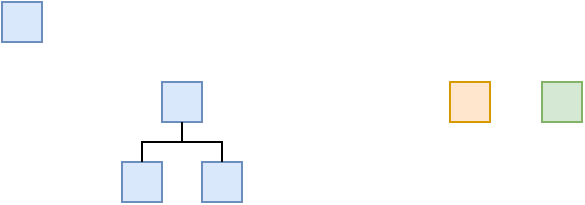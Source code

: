 <mxfile version="21.1.2" type="github">
  <diagram name="第 1 页" id="p-pWQdLUJMica42YJZjH">
    <mxGraphModel dx="656" dy="364" grid="1" gridSize="10" guides="1" tooltips="1" connect="1" arrows="1" fold="1" page="1" pageScale="1" pageWidth="827" pageHeight="1169" math="0" shadow="0">
      <root>
        <mxCell id="0" />
        <mxCell id="1" parent="0" />
        <mxCell id="8ejZOl0FBnTtjR9cS-RE-1" value="" style="rounded=0;whiteSpace=wrap;html=1;fillColor=#dae8fc;strokeColor=#6c8ebf;" vertex="1" parent="1">
          <mxGeometry x="230" y="400" width="20" height="20" as="geometry" />
        </mxCell>
        <mxCell id="8ejZOl0FBnTtjR9cS-RE-2" value="" style="rounded=0;whiteSpace=wrap;html=1;fillColor=#ffe6cc;strokeColor=#d79b00;" vertex="1" parent="1">
          <mxGeometry x="394" y="360" width="20" height="20" as="geometry" />
        </mxCell>
        <mxCell id="8ejZOl0FBnTtjR9cS-RE-3" value="" style="rounded=0;whiteSpace=wrap;html=1;fillColor=#d5e8d4;strokeColor=#82b366;" vertex="1" parent="1">
          <mxGeometry x="440" y="360" width="20" height="20" as="geometry" />
        </mxCell>
        <mxCell id="8ejZOl0FBnTtjR9cS-RE-7" value="" style="rounded=0;whiteSpace=wrap;html=1;fillColor=#dae8fc;strokeColor=#6c8ebf;" vertex="1" parent="1">
          <mxGeometry x="250" y="360" width="20" height="20" as="geometry" />
        </mxCell>
        <mxCell id="8ejZOl0FBnTtjR9cS-RE-8" value="" style="rounded=0;whiteSpace=wrap;html=1;fillColor=#dae8fc;strokeColor=#6c8ebf;" vertex="1" parent="1">
          <mxGeometry x="270" y="400" width="20" height="20" as="geometry" />
        </mxCell>
        <mxCell id="8ejZOl0FBnTtjR9cS-RE-10" value="" style="endArrow=none;html=1;rounded=0;entryX=0.5;entryY=1;entryDx=0;entryDy=0;exitX=0.5;exitY=0;exitDx=0;exitDy=0;" edge="1" parent="1" source="8ejZOl0FBnTtjR9cS-RE-1" target="8ejZOl0FBnTtjR9cS-RE-7">
          <mxGeometry width="50" height="50" relative="1" as="geometry">
            <mxPoint x="350" y="370" as="sourcePoint" />
            <mxPoint x="400" y="320" as="targetPoint" />
            <Array as="points">
              <mxPoint x="240" y="390" />
              <mxPoint x="260" y="390" />
            </Array>
          </mxGeometry>
        </mxCell>
        <mxCell id="8ejZOl0FBnTtjR9cS-RE-11" value="" style="endArrow=none;html=1;rounded=0;exitX=0.5;exitY=0;exitDx=0;exitDy=0;" edge="1" parent="1" source="8ejZOl0FBnTtjR9cS-RE-8">
          <mxGeometry width="50" height="50" relative="1" as="geometry">
            <mxPoint x="250" y="410" as="sourcePoint" />
            <mxPoint x="260" y="380" as="targetPoint" />
            <Array as="points">
              <mxPoint x="280" y="390" />
              <mxPoint x="260" y="390" />
            </Array>
          </mxGeometry>
        </mxCell>
        <mxCell id="8ejZOl0FBnTtjR9cS-RE-12" value="" style="rounded=0;whiteSpace=wrap;html=1;fillColor=#dae8fc;strokeColor=#6c8ebf;" vertex="1" parent="1">
          <mxGeometry x="170" y="320" width="20" height="20" as="geometry" />
        </mxCell>
      </root>
    </mxGraphModel>
  </diagram>
</mxfile>
